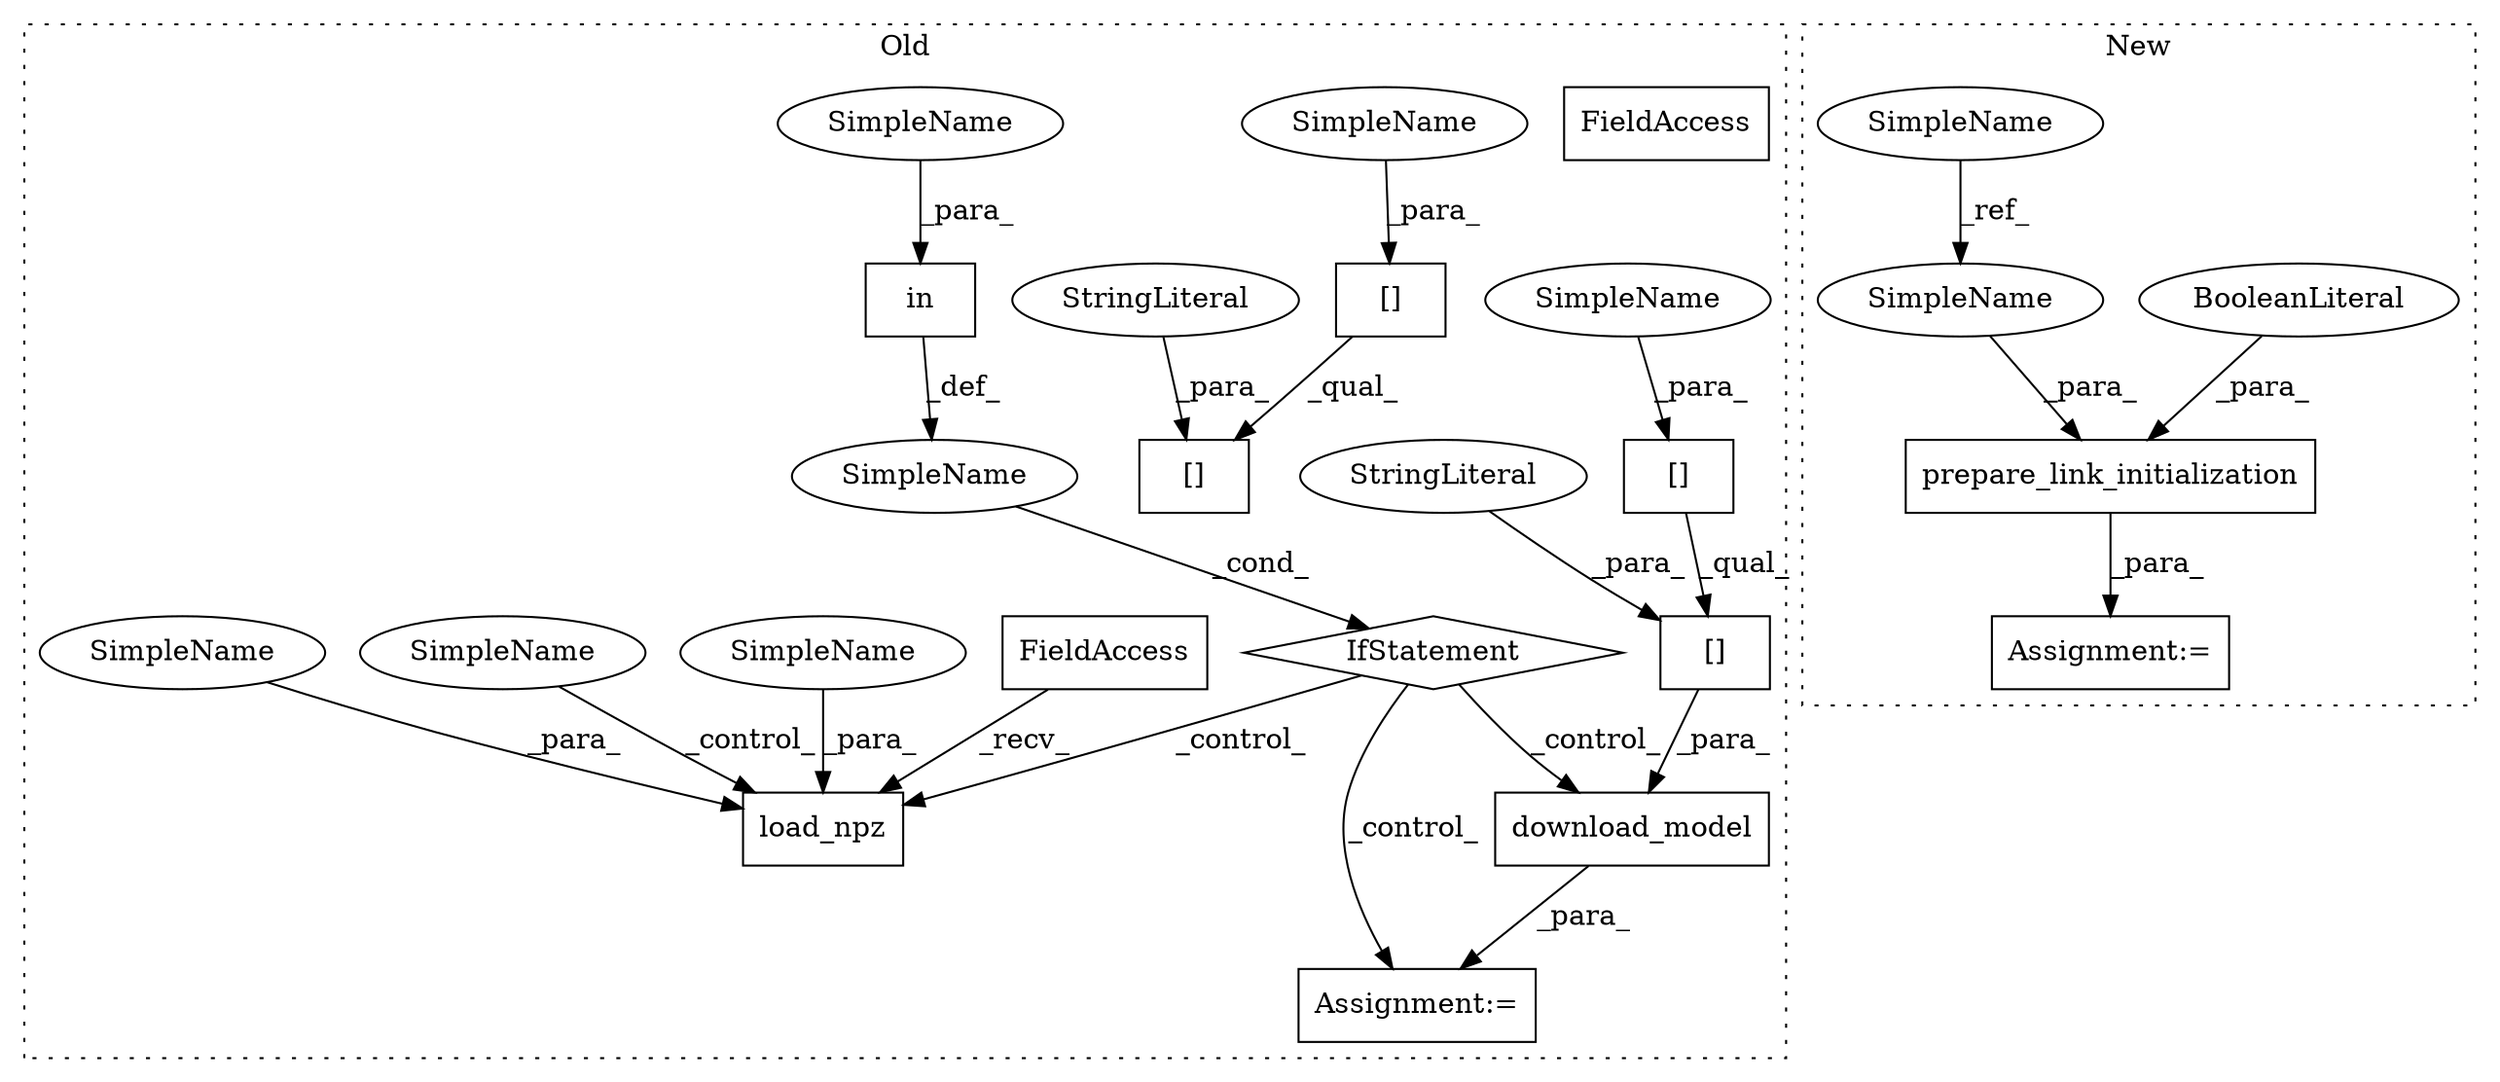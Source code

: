 digraph G {
subgraph cluster0 {
1 [label="in" a="105" s="3782" l="27" shape="box"];
3 [label="IfStatement" a="25" s="3774,3809" l="8,2" shape="diamond"];
4 [label="SimpleName" a="42" s="" l="" shape="ellipse"];
5 [label="Assignment:=" a="7" s="4123" l="1" shape="box"];
8 [label="download_model" a="32" s="4124,4171" l="15,1" shape="box"];
9 [label="[]" a="2" s="4139,4170" l="26,1" shape="box"];
10 [label="StringLiteral" a="45" s="4165" l="5" shape="ellipse"];
11 [label="[]" a="2" s="4139,4163" l="8,1" shape="box"];
13 [label="[]" a="2" s="2500,2524" l="8,1" shape="box"];
14 [label="load_npz" a="32" s="4287,4317" l="9,1" shape="box"];
15 [label="[]" a="2" s="2500,2535" l="26,1" shape="box"];
16 [label="StringLiteral" a="45" s="2526" l="9" shape="ellipse"];
17 [label="FieldAccess" a="22" s="3666" l="8" shape="box"];
18 [label="FieldAccess" a="22" s="4267" l="19" shape="box"];
20 [label="SimpleName" a="42" s="4313" l="4" shape="ellipse"];
21 [label="SimpleName" a="42" s="4147" l="16" shape="ellipse"];
22 [label="SimpleName" a="42" s="2508" l="16" shape="ellipse"];
23 [label="SimpleName" a="42" s="3782" l="16" shape="ellipse"];
24 [label="SimpleName" a="42" s="4241" l="16" shape="ellipse"];
25 [label="SimpleName" a="42" s="4296" l="16" shape="ellipse"];
label = "Old";
style="dotted";
}
subgraph cluster1 {
2 [label="prepare_link_initialization" a="32" s="2316,2387" l="28,1" shape="box"];
6 [label="Assignment:=" a="7" s="2314" l="2" shape="box"];
7 [label="BooleanLiteral" a="9" s="2377" l="5" shape="ellipse"];
12 [label="SimpleName" a="42" s="1429" l="16" shape="ellipse"];
19 [label="SimpleName" a="42" s="2352" l="16" shape="ellipse"];
label = "New";
style="dotted";
}
1 -> 4 [label="_def_"];
2 -> 6 [label="_para_"];
3 -> 14 [label="_control_"];
3 -> 5 [label="_control_"];
3 -> 8 [label="_control_"];
4 -> 3 [label="_cond_"];
7 -> 2 [label="_para_"];
8 -> 5 [label="_para_"];
9 -> 8 [label="_para_"];
10 -> 9 [label="_para_"];
11 -> 9 [label="_qual_"];
12 -> 19 [label="_ref_"];
13 -> 15 [label="_qual_"];
16 -> 15 [label="_para_"];
18 -> 14 [label="_recv_"];
19 -> 2 [label="_para_"];
20 -> 14 [label="_para_"];
21 -> 11 [label="_para_"];
22 -> 13 [label="_para_"];
23 -> 1 [label="_para_"];
24 -> 14 [label="_control_"];
25 -> 14 [label="_para_"];
}